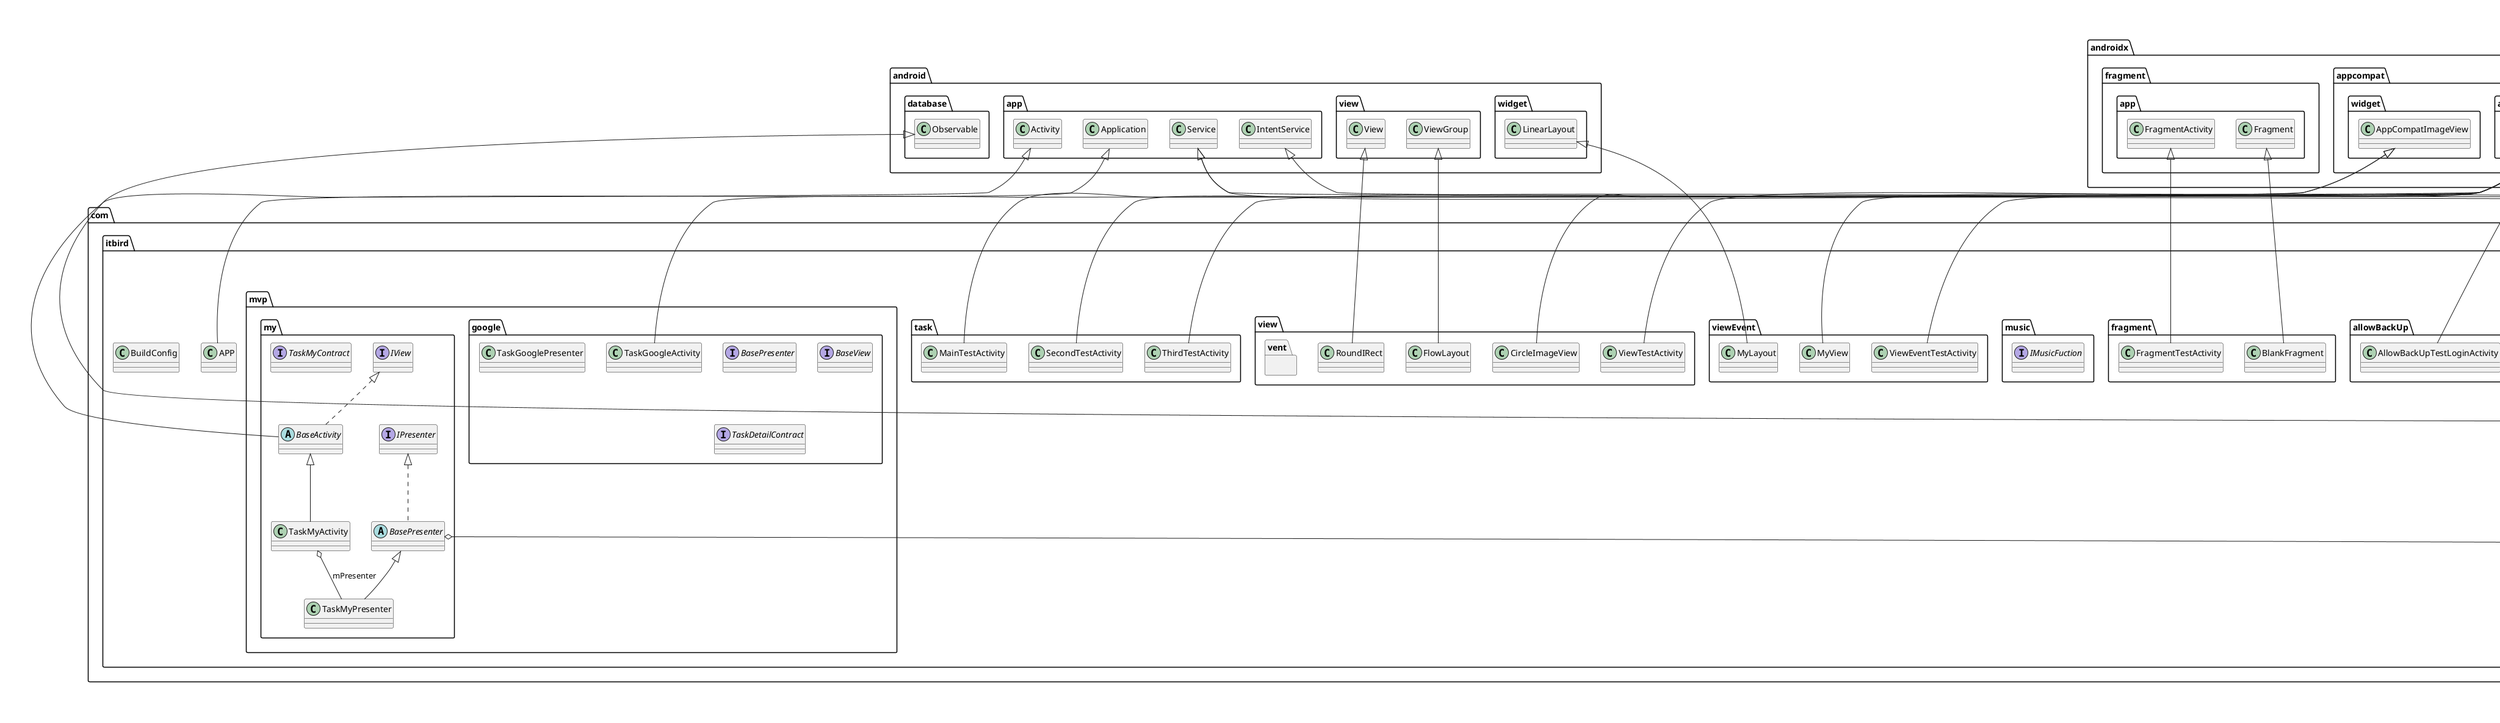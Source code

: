 @startuml

title __MY_APPLICATION.APP's Class Diagram__\n

  namespace com.itbird {
    class com.itbird.APP {
    }
  }
  

  namespace com.itbird {
    class com.itbird.BuildConfig {
    }
  }
  

  namespace com.itbird {
    namespace allowBackUp {
      class com.itbird.allowBackUp.AllowBackUpTestLoginActivity {
      }
    }
  }
  

  namespace com.itbird {
    namespace allowBackUp {
      class com.itbird.allowBackUp.AllowBackUpTestSecondActivity {
      }
    }
  }
  

  namespace com.itbird {
    namespace binder {
      class com.itbird.binder.BinderClientTestActivity {
      }
    }
  }
  

  namespace com.itbird {
    namespace binder {
      class com.itbird.binder.MyMusicPlayService {
      }
    }
  }
  

  namespace com.itbird {
    namespace bitmapOOM {
      class com.itbird.bitmapOOM.BitmapUtils {
      }
    }
  }
  

  namespace com.itbird {
    namespace bitmapOOM {
      class com.itbird.bitmapOOM.ImageViewLoadBitmapTestActivity {
      }
    }
  }
  

  namespace com.itbird {
    namespace design.chain {
      class com.itbird.design.chain.Client {
      }
    }
  }
  

  namespace com.itbird {
    namespace design.chain {
      abstract class com.itbird.design.chain.Handler {
      }
    }
  }
  

  namespace com.itbird {
    namespace design.chain {
      class com.itbird.design.chain.Request {
      }
    }
  }
  

  namespace com.itbird {
    namespace design.chain {
      class com.itbird.design.chain.RequestHandler1 {
      }
    }
  }
  

  namespace com.itbird {
    namespace design.chain {
      class com.itbird.design.chain.RequestHandler2 {
      }
    }
  }
  

  namespace com.itbird {
    namespace design.chain {
      class com.itbird.design.chain.RequestHandler3 {
      }
    }
  }
  

  namespace com.itbird {
    namespace design.chain {
      namespace upgrade {
        class com.itbird.design.chain.upgrade.ASystemUpgradeRequestHandler {
        }
      }
    }
  }
  

  namespace com.itbird {
    namespace design.chain {
      namespace upgrade {
        class com.itbird.design.chain.upgrade.BSystemUpgradeRequestHandler {
        }
      }
    }
  }
  

  namespace com.itbird {
    namespace design.chain {
      namespace upgrade {
        class com.itbird.design.chain.upgrade.CSystemUpgradeRequestHandler {
        }
      }
    }
  }
  

  namespace com.itbird {
    namespace design.chain {
      namespace upgrade {
        class com.itbird.design.chain.upgrade.InitUpgradeRequestHandler {
        }
      }
    }
  }
  

  namespace com.itbird {
    namespace design.chain {
      namespace upgrade {
        interface com.itbird.design.chain.upgrade.UpgradeErrorCode {
        }
      }
    }
  }
  

  namespace com.itbird {
    namespace design.chain {
      namespace upgrade {
        class com.itbird.design.chain.upgrade.UpgradeManager {
        }
      }
    }
  }
  

  namespace com.itbird {
    namespace design.chain {
      namespace upgrade {
        class com.itbird.design.chain.upgrade.UpgradeRequest {
        }
      }
    }
  }
  

  namespace com.itbird {
    namespace design.chain {
      namespace upgrade {
        abstract class com.itbird.design.chain.upgrade.UpgradeRequestHandler {
        }
      }
    }
  }
  

  namespace com.itbird {
    namespace design.chain {
      namespace upgrade {
        interface com.itbird.design.chain.upgrade.UpgradeResultObservable {
        }
      }
    }
  }
  

  namespace com.itbird {
    namespace design.chain {
      namespace upgrade {
        class com.itbird.design.chain.upgrade.UpgradeResultObservableAdapter {
        }
      }
    }
  }
  

  namespace com.itbird {
    namespace fragment {
      class com.itbird.fragment.BlankFragment {
      }
    }
  }
  

  namespace com.itbird {
    namespace fragment {
      class com.itbird.fragment.FragmentTestActivity {
      }
    }
  }
  

  namespace com.itbird {
    namespace handlerIPC {
      class com.itbird.handlerIPC.HandleIPCMusicPlayService {
      }
    }
  }
  

  namespace com.itbird {
    namespace handlerIPC {
      class com.itbird.handlerIPC.HandleIPCTestActivity {
      }
    }
  }
  

  namespace com.itbird {
    namespace handlerThread {
      class com.itbird.handlerThread.DownloadImageService {
      }
    }
  }
  

  namespace com.itbird {
    namespace handlerThread {
      class com.itbird.handlerThread.HandlerThreadTestActivity {
      }
    }
  }
  

  namespace com.itbird {
    namespace handlerThread {
      class com.itbird.handlerThread.IntentServiceTestActivity {
      }
    }
  }
  

  namespace com.itbird {
    namespace imageloader {
      class com.itbird.imageloader.DiskImageCache {
      }
    }
  }
  

  namespace com.itbird {
    namespace imageloader {
      interface com.itbird.imageloader.ImageCache {
      }
    }
  }
  

  namespace com.itbird {
    namespace imageloader {
      class com.itbird.imageloader.ImageLoader {
      }
    }
  }
  

  namespace com.itbird {
    namespace imageloader {
      class com.itbird.imageloader.ImageLoaderTestActivity {
      }
    }
  }
  

  namespace com.itbird {
    namespace imageloader {
      class com.itbird.imageloader.MemoryImageCache {
      }
    }
  }
  

  namespace com.itbird {
    namespace imageloader {
      class com.itbird.imageloader.MymageCache {
      }
    }
  }
  

  namespace com.itbird {
    namespace music {
      interface com.itbird.music.IMusicFuction {
      }
    }
  }
  

  namespace com.itbird {
    namespace mvp.google {
      interface com.itbird.mvp.google.BasePresenter {
      }
    }
  }
  

  namespace com.itbird {
    namespace mvp.google {
      interface com.itbird.mvp.google.BaseView {
      }
    }
  }
  

  namespace com.itbird {
    namespace mvp.google {
      interface com.itbird.mvp.google.TaskDetailContract {
      }
    }
  }
  

  namespace com.itbird {
    namespace mvp.google {
      class com.itbird.mvp.google.TaskGoogleActivity {
      }
    }
  }
  

  namespace com.itbird {
    namespace mvp.google {
      class com.itbird.mvp.google.TaskGooglePresenter {
      }
    }
  }
  

  namespace com.itbird {
    namespace mvp.my {
      abstract class com.itbird.mvp.my.BaseActivity {
      }
    }
  }
  

  namespace com.itbird {
    namespace mvp.my {
      abstract class com.itbird.mvp.my.BasePresenter {
      }
    }
  }
  

  namespace com.itbird {
    namespace mvp.my {
      interface com.itbird.mvp.my.IPresenter {
      }
    }
  }
  

  namespace com.itbird {
    namespace mvp.my {
      interface com.itbird.mvp.my.IView {
      }
    }
  }
  

  namespace com.itbird {
    namespace mvp.my {
      class com.itbird.mvp.my.TaskMyActivity {
      }
    }
  }
  

  namespace com.itbird {
    namespace mvp.my {
      interface com.itbird.mvp.my.TaskMyContract {
      }
    }
  }
  

  namespace com.itbird {
    namespace mvp.my {
      class com.itbird.mvp.my.TaskMyPresenter {
      }
    }
  }
  

  namespace com.itbird {
    namespace task {
      class com.itbird.task.MainTestActivity {
      }
    }
  }
  

  namespace com.itbird {
    namespace task {
      class com.itbird.task.SecondTestActivity {
      }
    }
  }
  

  namespace com.itbird {
    namespace task {
      class com.itbird.task.ThirdTestActivity {
      }
    }
  }
  

  namespace com.itbird {
    namespace view {
      class com.itbird.view.CircleImageView {
      }
    }
  }
  

  namespace com.itbird {
    namespace view {
      class com.itbird.view.FlowLayout {
      }
    }
  }
  

  namespace com.itbird {
    namespace view {
      class com.itbird.view.RoundIRect {
      }
    }
  }
  

  namespace com.itbird {
    namespace view {
      class com.itbird.view.ViewTestActivity {
      }
    }
  }
  

  namespace com.itbird {
    namespace view {
      namespace vent {
        class com.itbird.viewEvent.MyLayout {
        }
      }
    }
  }
  

  namespace com.itbird {
    namespace view {
      namespace vent {
        class com.itbird.viewEvent.MyView {
        }
      }
    }
  }
  

  namespace com.itbird {
    namespace view {
      namespace vent {
        class com.itbird.viewEvent.ViewEventTestActivity {
        }
      }
    }
  }
  

  com.itbird.APP -up-|> android.app.Application
  com.itbird.allowBackUp.AllowBackUpTestLoginActivity -up-|> androidx.appcompat.app.AppCompatActivity
  com.itbird.allowBackUp.AllowBackUpTestSecondActivity -up-|> androidx.appcompat.app.AppCompatActivity
  com.itbird.binder.BinderClientTestActivity -up-|> androidx.appcompat.app.AppCompatActivity
  com.itbird.binder.MyMusicPlayService -up-|> android.app.Service
  com.itbird.binder.MyMusicPlayService o-- com.itbird.music.IMusicFuction.Stub : fuction
  com.itbird.bitmapOOM.ImageViewLoadBitmapTestActivity -up-|> androidx.appcompat.app.AppCompatActivity
  com.itbird.design.chain.Client -up-|> androidx.appcompat.app.AppCompatActivity
  com.itbird.design.chain.Handler o-- com.itbird.design.chain.Handler : next
  com.itbird.design.chain.RequestHandler1 -up-|> com.itbird.design.chain.Handler
  com.itbird.design.chain.RequestHandler2 -up-|> com.itbird.design.chain.Handler
  com.itbird.design.chain.RequestHandler3 -up-|> com.itbird.design.chain.Handler
  com.itbird.design.chain.upgrade.ASystemUpgradeRequestHandler -up-|> com.itbird.design.chain.upgrade.UpgradeRequestHandler
  com.itbird.design.chain.upgrade.BSystemUpgradeRequestHandler -up-|> com.itbird.design.chain.upgrade.UpgradeRequestHandler
  com.itbird.design.chain.upgrade.CSystemUpgradeRequestHandler -up-|> com.itbird.design.chain.upgrade.UpgradeRequestHandler
  com.itbird.design.chain.upgrade.InitUpgradeRequestHandler -up-|> com.itbird.design.chain.upgrade.UpgradeRequestHandler
  com.itbird.design.chain.upgrade.UpgradeManager o-- com.itbird.design.chain.upgrade.UpgradeResultObservableAdapter : mAdapter
  com.itbird.design.chain.upgrade.UpgradeRequestHandler o-- com.itbird.design.chain.upgrade.UpgradeRequestHandler : nextHandler
  com.itbird.design.chain.upgrade.UpgradeResultObservableAdapter .up.|> com.itbird.design.chain.upgrade.UpgradeResultObservable
  com.itbird.design.chain.upgrade.UpgradeResultObservableAdapter -up-|> android.database.Observable
  com.itbird.fragment.BlankFragment -up-|> androidx.fragment.app.Fragment
  com.itbird.fragment.FragmentTestActivity -up-|> androidx.fragment.app.FragmentActivity
  com.itbird.handlerIPC.HandleIPCMusicPlayService -up-|> android.app.Service
  com.itbird.handlerIPC.HandleIPCTestActivity -up-|> androidx.appcompat.app.AppCompatActivity
  com.itbird.handlerThread.DownloadImageService -up-|> android.app.IntentService
  com.itbird.handlerThread.HandlerThreadTestActivity -up-|> androidx.appcompat.app.AppCompatActivity
  com.itbird.handlerThread.IntentServiceTestActivity -up-|> androidx.appcompat.app.AppCompatActivity
  com.itbird.imageloader.DiskImageCache .up.|> com.itbird.imageloader.ImageCache
  com.itbird.imageloader.ImageLoader o-- com.itbird.imageloader.ImageCache : mImageCache
  com.itbird.imageloader.ImageLoaderTestActivity -up-|> androidx.appcompat.app.AppCompatActivity
  com.itbird.imageloader.MemoryImageCache .up.|> com.itbird.imageloader.ImageCache
  com.itbird.imageloader.MymageCache .up.|> com.itbird.imageloader.ImageCache
  com.itbird.imageloader.MymageCache o-- com.itbird.imageloader.DiskImageCache : diskImageCache
  com.itbird.imageloader.MymageCache o-- com.itbird.imageloader.MemoryImageCache : memoryImageCache
  com.itbird.mvp.google.TaskGoogleActivity .up.|> com.itbird.mvp.google.TaskDetailContract.View
  com.itbird.mvp.google.TaskGoogleActivity -up-|> androidx.appcompat.app.AppCompatActivity
  com.itbird.mvp.google.TaskGoogleActivity o-- com.itbird.mvp.google.TaskDetailContract.Presenter : mPresenter
  com.itbird.mvp.google.TaskGooglePresenter .up.|> com.itbird.mvp.google.TaskDetailContract.Presenter
  com.itbird.mvp.google.TaskGooglePresenter o-- com.itbird.mvp.google.TaskDetailContract.View : mView
  com.itbird.mvp.my.BaseActivity .up.|> com.itbird.mvp.my.IView
  com.itbird.mvp.my.BaseActivity -up-|> android.app.Activity
  com.itbird.mvp.my.BasePresenter .up.|> com.itbird.mvp.my.IPresenter
  com.itbird.mvp.my.BasePresenter o-- V : mView
  com.itbird.mvp.my.TaskMyActivity .up.|> com.itbird.mvp.my.TaskMyContract.View
  com.itbird.mvp.my.TaskMyActivity -up-|> com.itbird.mvp.my.BaseActivity
  com.itbird.mvp.my.TaskMyActivity o-- com.itbird.mvp.my.TaskMyPresenter : mPresenter
  com.itbird.mvp.my.TaskMyPresenter .up.|> com.itbird.mvp.my.TaskMyContract.Presenter
  com.itbird.mvp.my.TaskMyPresenter -up-|> com.itbird.mvp.my.BasePresenter
  com.itbird.task.MainTestActivity -up-|> androidx.appcompat.app.AppCompatActivity
  com.itbird.task.SecondTestActivity -up-|> androidx.appcompat.app.AppCompatActivity
  com.itbird.task.ThirdTestActivity -up-|> androidx.appcompat.app.AppCompatActivity
  com.itbird.view.CircleImageView -up-|> androidx.appcompat.widget.AppCompatImageView
  com.itbird.view.FlowLayout -up-|> android.view.ViewGroup
  com.itbird.view.RoundIRect -up-|> android.view.View
  com.itbird.view.ViewTestActivity -up-|> androidx.appcompat.app.AppCompatActivity
  com.itbird.viewEvent.MyLayout -up-|> android.widget.LinearLayout
  com.itbird.viewEvent.MyView -up-|> androidx.appcompat.widget.AppCompatImageView
  com.itbird.viewEvent.ViewEventTestActivity -up-|> androidx.appcompat.app.AppCompatActivity


right footer


PlantUML diagram generated by SketchIt! (https://bitbucket.org/pmesmeur/sketch.it)
For more information about this tool, please contact philippe.mesmeur@gmail.com
endfooter

@enduml
